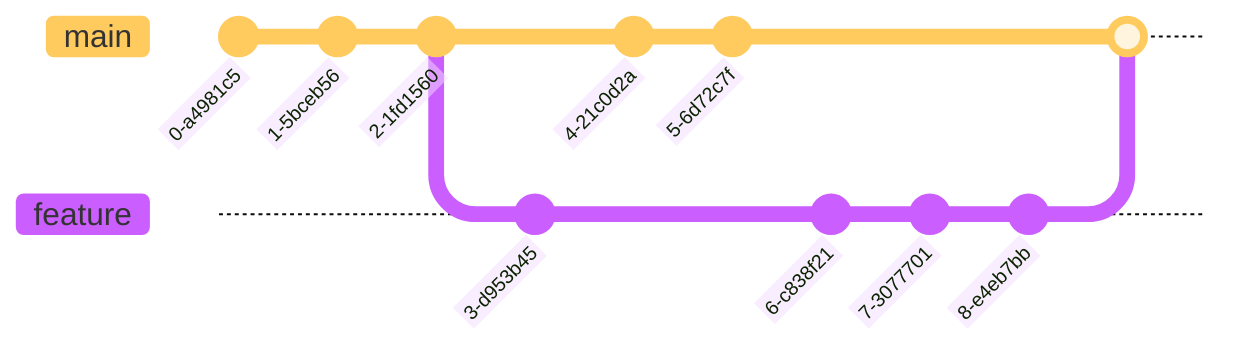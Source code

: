 %%{init: { 'logLevel': 'debug', 'theme': 'base' } }%%
    gitGraph
       commit
       commit
       commit
       branch feature
       commit
       checkout main
       commit
       commit
       checkout feature
       commit
       commit
       commit
       checkout main
       merge feature